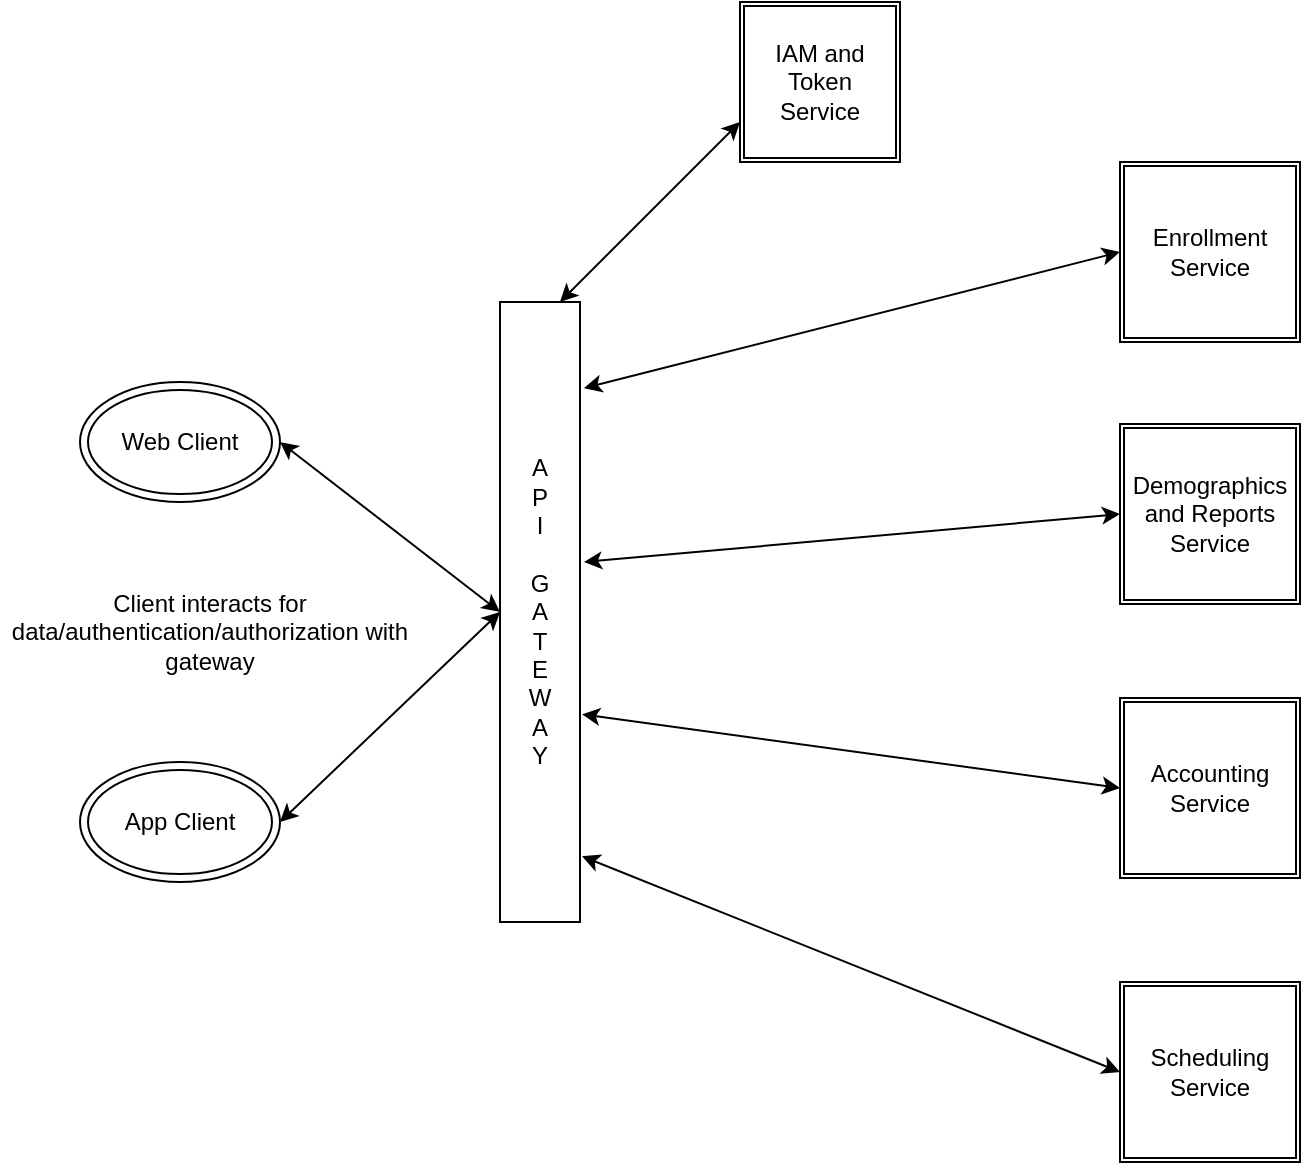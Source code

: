 <mxfile version="10.7.5" type="github"><diagram id="nEVin6h8f2KpLFeUjwzo" name="Page-1"><mxGraphModel dx="982" dy="798" grid="1" gridSize="10" guides="1" tooltips="1" connect="1" arrows="1" fold="1" page="1" pageScale="1" pageWidth="1100" pageHeight="850" math="0" shadow="0"><root><mxCell id="0"/><mxCell id="1" parent="0"/><mxCell id="lZc6xC2uZv-VmIgXL_me-2" value="A&lt;br&gt;P&lt;br&gt;I&lt;br&gt;&lt;br&gt;G&lt;br&gt;A&lt;br&gt;T&lt;br&gt;E&lt;br&gt;W&lt;br&gt;A&lt;br&gt;Y" style="rounded=0;whiteSpace=wrap;html=1;" vertex="1" parent="1"><mxGeometry x="250" y="230" width="40" height="310" as="geometry"/></mxCell><mxCell id="lZc6xC2uZv-VmIgXL_me-3" value="IAM and Token Service" style="shape=ext;double=1;whiteSpace=wrap;html=1;aspect=fixed;" vertex="1" parent="1"><mxGeometry x="370" y="80" width="80" height="80" as="geometry"/></mxCell><mxCell id="lZc6xC2uZv-VmIgXL_me-4" value="Web Client&lt;br&gt;" style="ellipse;shape=doubleEllipse;whiteSpace=wrap;html=1;" vertex="1" parent="1"><mxGeometry x="40" y="270" width="100" height="60" as="geometry"/></mxCell><mxCell id="lZc6xC2uZv-VmIgXL_me-5" value="App Client" style="ellipse;shape=doubleEllipse;whiteSpace=wrap;html=1;" vertex="1" parent="1"><mxGeometry x="40" y="460" width="100" height="60" as="geometry"/></mxCell><mxCell id="lZc6xC2uZv-VmIgXL_me-6" value="" style="endArrow=classic;startArrow=classic;html=1;exitX=1;exitY=0.5;exitDx=0;exitDy=0;entryX=0;entryY=0.5;entryDx=0;entryDy=0;" edge="1" parent="1" source="lZc6xC2uZv-VmIgXL_me-4" target="lZc6xC2uZv-VmIgXL_me-2"><mxGeometry width="50" height="50" relative="1" as="geometry"><mxPoint x="150" y="400" as="sourcePoint"/><mxPoint x="200" y="350" as="targetPoint"/></mxGeometry></mxCell><mxCell id="lZc6xC2uZv-VmIgXL_me-7" value="" style="endArrow=classic;startArrow=classic;html=1;exitX=1;exitY=0.5;exitDx=0;exitDy=0;entryX=0;entryY=0.5;entryDx=0;entryDy=0;" edge="1" parent="1" source="lZc6xC2uZv-VmIgXL_me-5" target="lZc6xC2uZv-VmIgXL_me-2"><mxGeometry width="50" height="50" relative="1" as="geometry"><mxPoint x="160" y="490" as="sourcePoint"/><mxPoint x="210" y="440" as="targetPoint"/></mxGeometry></mxCell><UserObject label="Client interacts for data/authentication/authorization with gateway" placeholders="1" name="Variable" id="lZc6xC2uZv-VmIgXL_me-10"><mxCell style="text;html=1;strokeColor=none;fillColor=none;align=center;verticalAlign=middle;whiteSpace=wrap;overflow=hidden;" vertex="1" parent="1"><mxGeometry y="355" width="210" height="80" as="geometry"/></mxCell></UserObject><mxCell id="lZc6xC2uZv-VmIgXL_me-11" value="Enrollment Service" style="shape=ext;double=1;whiteSpace=wrap;html=1;aspect=fixed;" vertex="1" parent="1"><mxGeometry x="560" y="160" width="90" height="90" as="geometry"/></mxCell><mxCell id="lZc6xC2uZv-VmIgXL_me-12" value="Demographics and Reports Service&lt;br&gt;" style="shape=ext;double=1;whiteSpace=wrap;html=1;aspect=fixed;" vertex="1" parent="1"><mxGeometry x="560" y="291" width="90" height="90" as="geometry"/></mxCell><mxCell id="lZc6xC2uZv-VmIgXL_me-14" value="Accounting&lt;br&gt;Service&lt;br&gt;" style="shape=ext;double=1;whiteSpace=wrap;html=1;aspect=fixed;" vertex="1" parent="1"><mxGeometry x="560" y="428" width="90" height="90" as="geometry"/></mxCell><mxCell id="lZc6xC2uZv-VmIgXL_me-15" value="Scheduling&lt;br&gt;Service&lt;br&gt;" style="shape=ext;double=1;whiteSpace=wrap;html=1;aspect=fixed;" vertex="1" parent="1"><mxGeometry x="560" y="570" width="90" height="90" as="geometry"/></mxCell><mxCell id="lZc6xC2uZv-VmIgXL_me-16" value="" style="endArrow=classic;startArrow=classic;html=1;exitX=0.75;exitY=0;exitDx=0;exitDy=0;entryX=0;entryY=0.75;entryDx=0;entryDy=0;" edge="1" parent="1" source="lZc6xC2uZv-VmIgXL_me-2" target="lZc6xC2uZv-VmIgXL_me-3"><mxGeometry width="50" height="50" relative="1" as="geometry"><mxPoint x="310" y="220" as="sourcePoint"/><mxPoint x="360" y="170" as="targetPoint"/></mxGeometry></mxCell><mxCell id="lZc6xC2uZv-VmIgXL_me-17" value="" style="endArrow=classic;startArrow=classic;html=1;entryX=0;entryY=0.5;entryDx=0;entryDy=0;exitX=1.05;exitY=0.139;exitDx=0;exitDy=0;exitPerimeter=0;" edge="1" parent="1" source="lZc6xC2uZv-VmIgXL_me-2" target="lZc6xC2uZv-VmIgXL_me-11"><mxGeometry width="50" height="50" relative="1" as="geometry"><mxPoint x="320" y="290" as="sourcePoint"/><mxPoint x="370" y="240" as="targetPoint"/></mxGeometry></mxCell><mxCell id="lZc6xC2uZv-VmIgXL_me-18" value="" style="endArrow=classic;startArrow=classic;html=1;entryX=0;entryY=0.5;entryDx=0;entryDy=0;" edge="1" parent="1" target="lZc6xC2uZv-VmIgXL_me-12"><mxGeometry width="50" height="50" relative="1" as="geometry"><mxPoint x="292" y="360" as="sourcePoint"/><mxPoint x="570" y="215" as="targetPoint"/></mxGeometry></mxCell><mxCell id="lZc6xC2uZv-VmIgXL_me-19" value="" style="endArrow=classic;startArrow=classic;html=1;entryX=0;entryY=0.5;entryDx=0;entryDy=0;exitX=1.025;exitY=0.665;exitDx=0;exitDy=0;exitPerimeter=0;" edge="1" parent="1" source="lZc6xC2uZv-VmIgXL_me-2" target="lZc6xC2uZv-VmIgXL_me-14"><mxGeometry width="50" height="50" relative="1" as="geometry"><mxPoint x="310" y="405" as="sourcePoint"/><mxPoint x="580" y="225" as="targetPoint"/></mxGeometry></mxCell><mxCell id="lZc6xC2uZv-VmIgXL_me-20" value="" style="endArrow=classic;startArrow=classic;html=1;entryX=0;entryY=0.5;entryDx=0;entryDy=0;exitX=1.025;exitY=0.894;exitDx=0;exitDy=0;exitPerimeter=0;" edge="1" parent="1" source="lZc6xC2uZv-VmIgXL_me-2" target="lZc6xC2uZv-VmIgXL_me-15"><mxGeometry width="50" height="50" relative="1" as="geometry"><mxPoint x="290" y="380" as="sourcePoint"/><mxPoint x="590" y="235" as="targetPoint"/></mxGeometry></mxCell></root></mxGraphModel></diagram></mxfile>